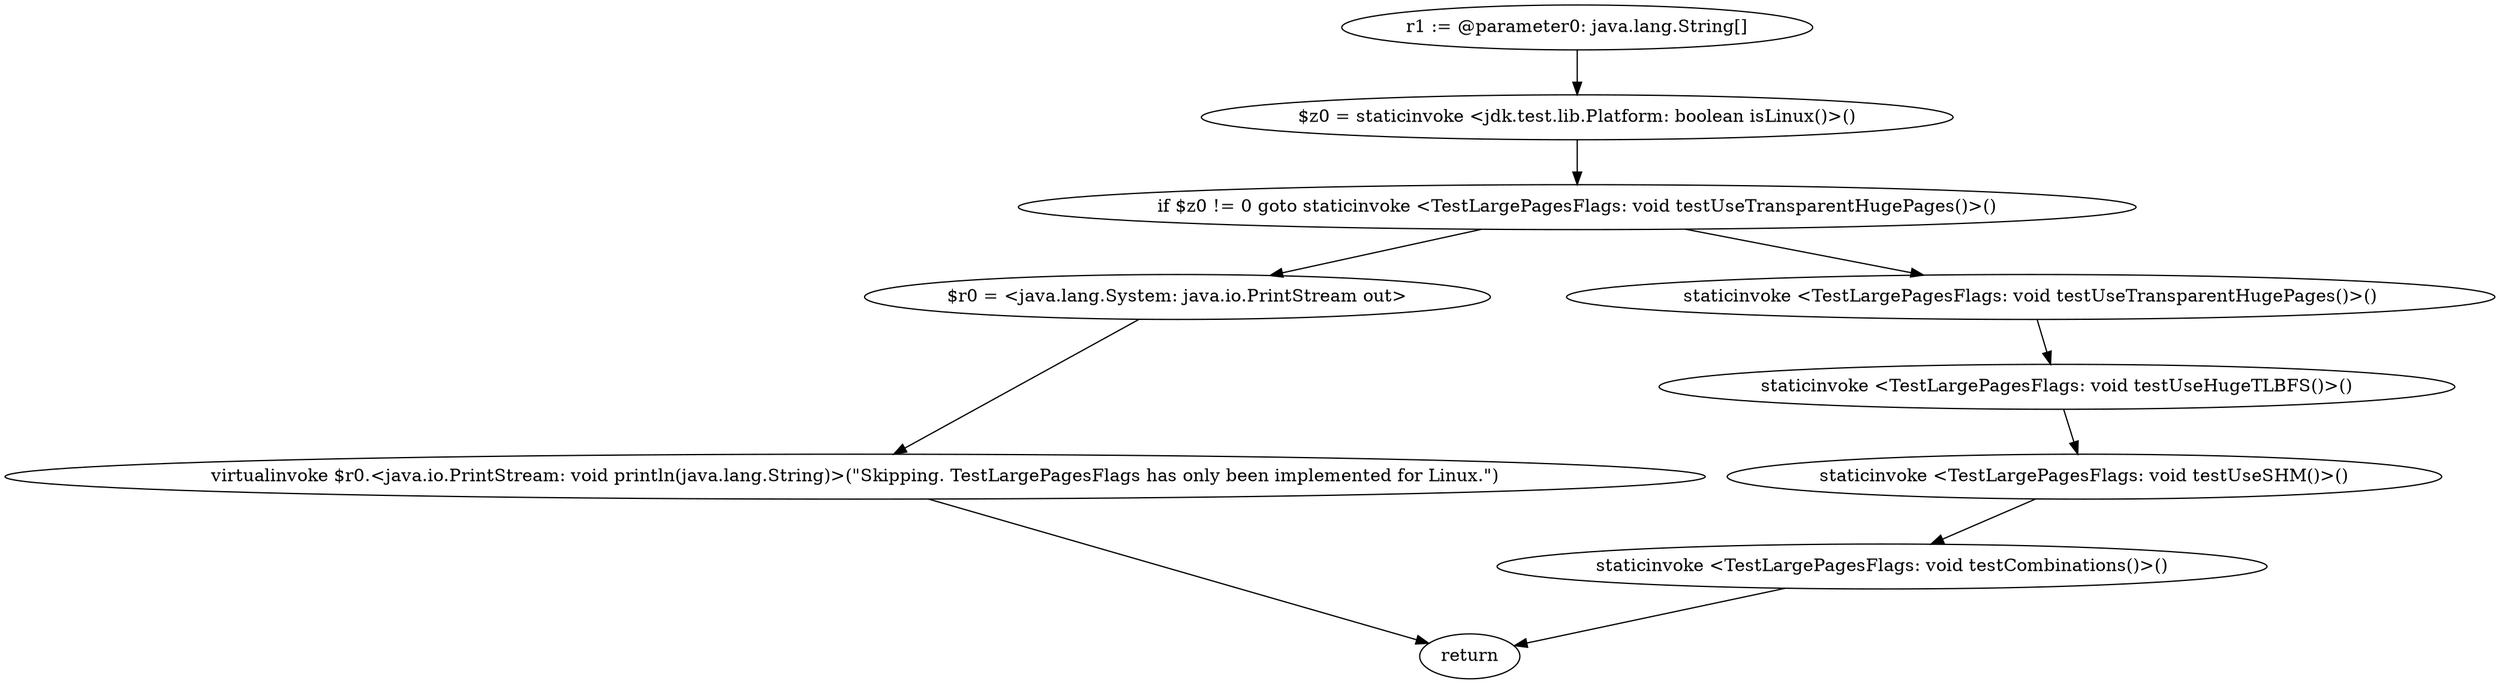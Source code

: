 digraph "unitGraph" {
    "r1 := @parameter0: java.lang.String[]"
    "$z0 = staticinvoke <jdk.test.lib.Platform: boolean isLinux()>()"
    "if $z0 != 0 goto staticinvoke <TestLargePagesFlags: void testUseTransparentHugePages()>()"
    "$r0 = <java.lang.System: java.io.PrintStream out>"
    "virtualinvoke $r0.<java.io.PrintStream: void println(java.lang.String)>(\"Skipping. TestLargePagesFlags has only been implemented for Linux.\")"
    "return"
    "staticinvoke <TestLargePagesFlags: void testUseTransparentHugePages()>()"
    "staticinvoke <TestLargePagesFlags: void testUseHugeTLBFS()>()"
    "staticinvoke <TestLargePagesFlags: void testUseSHM()>()"
    "staticinvoke <TestLargePagesFlags: void testCombinations()>()"
    "r1 := @parameter0: java.lang.String[]"->"$z0 = staticinvoke <jdk.test.lib.Platform: boolean isLinux()>()";
    "$z0 = staticinvoke <jdk.test.lib.Platform: boolean isLinux()>()"->"if $z0 != 0 goto staticinvoke <TestLargePagesFlags: void testUseTransparentHugePages()>()";
    "if $z0 != 0 goto staticinvoke <TestLargePagesFlags: void testUseTransparentHugePages()>()"->"$r0 = <java.lang.System: java.io.PrintStream out>";
    "if $z0 != 0 goto staticinvoke <TestLargePagesFlags: void testUseTransparentHugePages()>()"->"staticinvoke <TestLargePagesFlags: void testUseTransparentHugePages()>()";
    "$r0 = <java.lang.System: java.io.PrintStream out>"->"virtualinvoke $r0.<java.io.PrintStream: void println(java.lang.String)>(\"Skipping. TestLargePagesFlags has only been implemented for Linux.\")";
    "virtualinvoke $r0.<java.io.PrintStream: void println(java.lang.String)>(\"Skipping. TestLargePagesFlags has only been implemented for Linux.\")"->"return";
    "staticinvoke <TestLargePagesFlags: void testUseTransparentHugePages()>()"->"staticinvoke <TestLargePagesFlags: void testUseHugeTLBFS()>()";
    "staticinvoke <TestLargePagesFlags: void testUseHugeTLBFS()>()"->"staticinvoke <TestLargePagesFlags: void testUseSHM()>()";
    "staticinvoke <TestLargePagesFlags: void testUseSHM()>()"->"staticinvoke <TestLargePagesFlags: void testCombinations()>()";
    "staticinvoke <TestLargePagesFlags: void testCombinations()>()"->"return";
}
